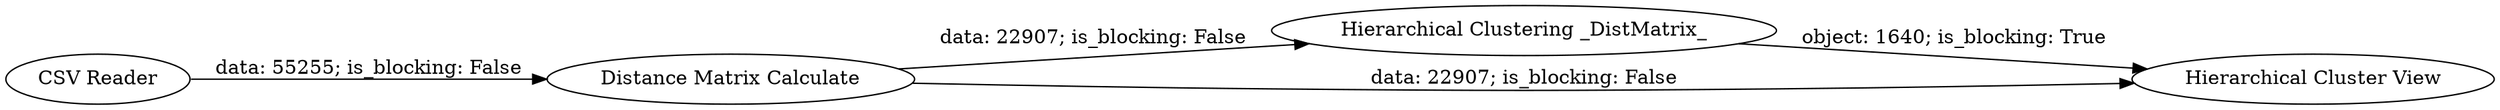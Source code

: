 digraph {
	"3519685031265644689_3" [label="Hierarchical Clustering _DistMatrix_"]
	"3519685031265644689_1" [label="CSV Reader"]
	"3519685031265644689_4" [label="Hierarchical Cluster View"]
	"3519685031265644689_2" [label="Distance Matrix Calculate"]
	"3519685031265644689_3" -> "3519685031265644689_4" [label="object: 1640; is_blocking: True"]
	"3519685031265644689_2" -> "3519685031265644689_4" [label="data: 22907; is_blocking: False"]
	"3519685031265644689_1" -> "3519685031265644689_2" [label="data: 55255; is_blocking: False"]
	"3519685031265644689_2" -> "3519685031265644689_3" [label="data: 22907; is_blocking: False"]
	rankdir=LR
}
